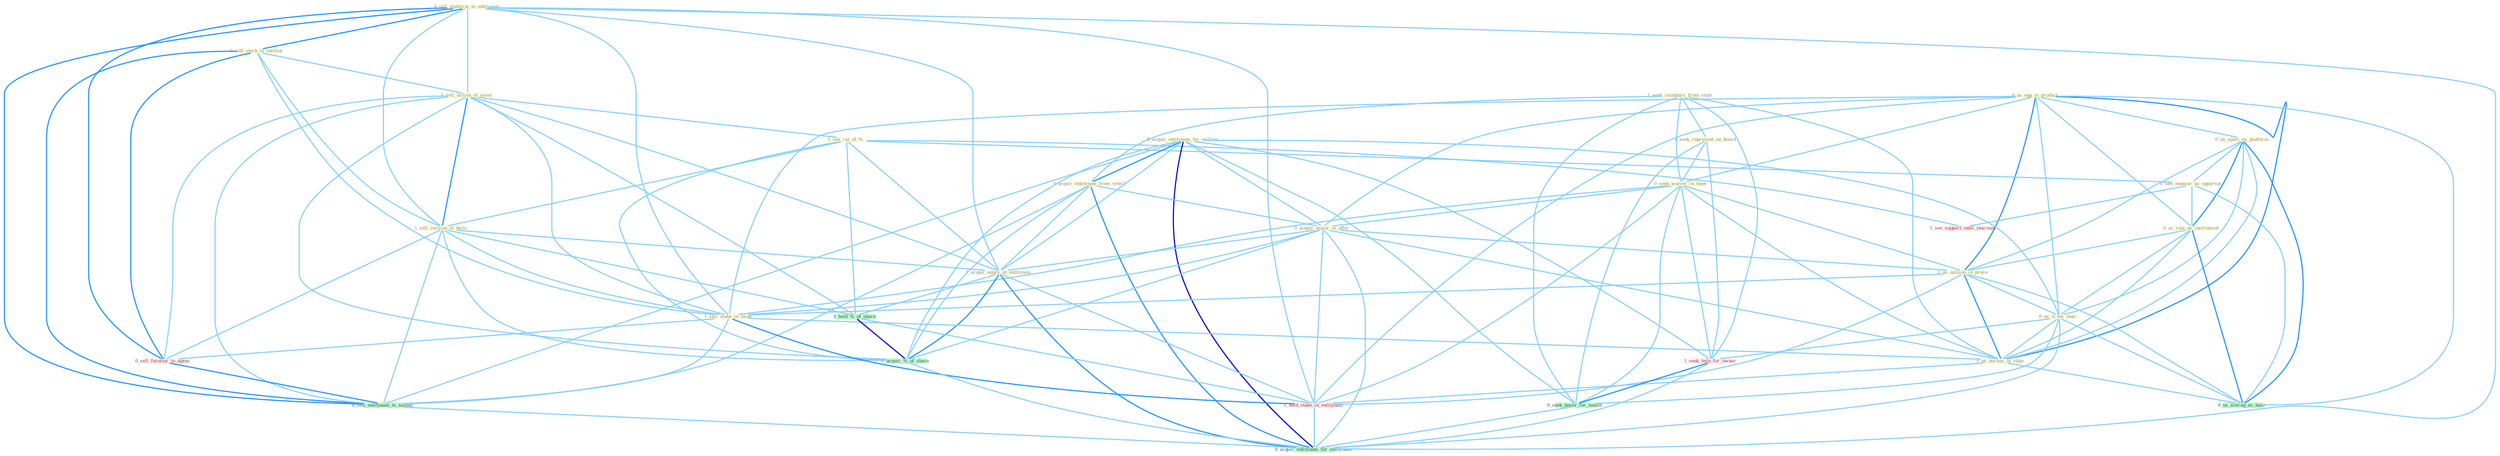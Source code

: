 Graph G{ 
    node
    [shape=polygon,style=filled,width=.5,height=.06,color="#BDFCC9",fixedsize=true,fontsize=4,
    fontcolor="#2f4f4f"];
    {node
    [color="#ffffe0", fontcolor="#8b7d6b"] "1_seek_reimburs_from_state " "1_seek_represent_on_board " "0_sell_platform_to_entitynam " "0_us_egg_in_product " "0_sell_stock_to_institut " "1_sell_billion_of_asset " "0_seek_waiver_in_hope " "1_see_cut_of_% " "0_us_sport_as_platform " "0_acquir_entitynam_for_million " "0_acquir_entitynam_from_vehicl " "0_see_measur_as_opportun " "0_acquir_major_in_offer " "1_sell_version_of_devic " "0_us_rate_as_instrument " "1_acquir_equiti_of_entitynam " "1_us_million_in_proce " "0_us_it_for_year " "1_sell_stake_in_mine " "0_us_bureau_in_state "}
{node [color="#fff0f5", fontcolor="#b22222"] "1_hold_stake_in_entitynam " "1_seek_help_for_owner " "1_see_support_until_yearnum " "0_sell_furnitur_to_agenc "}
edge [color="#B0E2FF"];

	"1_seek_reimburs_from_state " -- "1_seek_represent_on_board " [w="1", color="#87cefa" ];
	"1_seek_reimburs_from_state " -- "0_seek_waiver_in_hope " [w="1", color="#87cefa" ];
	"1_seek_reimburs_from_state " -- "0_acquir_entitynam_from_vehicl " [w="1", color="#87cefa" ];
	"1_seek_reimburs_from_state " -- "0_us_bureau_in_state " [w="1", color="#87cefa" ];
	"1_seek_reimburs_from_state " -- "1_seek_help_for_owner " [w="1", color="#87cefa" ];
	"1_seek_reimburs_from_state " -- "0_seek_buyer_for_month " [w="1", color="#87cefa" ];
	"1_seek_represent_on_board " -- "0_seek_waiver_in_hope " [w="1", color="#87cefa" ];
	"1_seek_represent_on_board " -- "1_seek_help_for_owner " [w="1", color="#87cefa" ];
	"1_seek_represent_on_board " -- "0_seek_buyer_for_month " [w="1", color="#87cefa" ];
	"0_sell_platform_to_entitynam " -- "0_sell_stock_to_institut " [w="2", color="#1e90ff" , len=0.8];
	"0_sell_platform_to_entitynam " -- "1_sell_billion_of_asset " [w="1", color="#87cefa" ];
	"0_sell_platform_to_entitynam " -- "1_sell_version_of_devic " [w="1", color="#87cefa" ];
	"0_sell_platform_to_entitynam " -- "1_acquir_equiti_of_entitynam " [w="1", color="#87cefa" ];
	"0_sell_platform_to_entitynam " -- "1_sell_stake_in_mine " [w="1", color="#87cefa" ];
	"0_sell_platform_to_entitynam " -- "1_hold_stake_in_entitynam " [w="1", color="#87cefa" ];
	"0_sell_platform_to_entitynam " -- "0_sell_furnitur_to_agenc " [w="2", color="#1e90ff" , len=0.8];
	"0_sell_platform_to_entitynam " -- "0_sell_entitynam_to_manag " [w="2", color="#1e90ff" , len=0.8];
	"0_sell_platform_to_entitynam " -- "0_acquir_entitynam_for_entitynam " [w="1", color="#87cefa" ];
	"0_us_egg_in_product " -- "0_seek_waiver_in_hope " [w="1", color="#87cefa" ];
	"0_us_egg_in_product " -- "0_us_sport_as_platform " [w="1", color="#87cefa" ];
	"0_us_egg_in_product " -- "0_acquir_major_in_offer " [w="1", color="#87cefa" ];
	"0_us_egg_in_product " -- "0_us_rate_as_instrument " [w="1", color="#87cefa" ];
	"0_us_egg_in_product " -- "1_us_million_in_proce " [w="2", color="#1e90ff" , len=0.8];
	"0_us_egg_in_product " -- "0_us_it_for_year " [w="1", color="#87cefa" ];
	"0_us_egg_in_product " -- "1_sell_stake_in_mine " [w="1", color="#87cefa" ];
	"0_us_egg_in_product " -- "0_us_bureau_in_state " [w="2", color="#1e90ff" , len=0.8];
	"0_us_egg_in_product " -- "1_hold_stake_in_entitynam " [w="1", color="#87cefa" ];
	"0_us_egg_in_product " -- "0_us_averag_as_base " [w="1", color="#87cefa" ];
	"0_sell_stock_to_institut " -- "1_sell_billion_of_asset " [w="1", color="#87cefa" ];
	"0_sell_stock_to_institut " -- "1_sell_version_of_devic " [w="1", color="#87cefa" ];
	"0_sell_stock_to_institut " -- "1_sell_stake_in_mine " [w="1", color="#87cefa" ];
	"0_sell_stock_to_institut " -- "0_sell_furnitur_to_agenc " [w="2", color="#1e90ff" , len=0.8];
	"0_sell_stock_to_institut " -- "0_sell_entitynam_to_manag " [w="2", color="#1e90ff" , len=0.8];
	"1_sell_billion_of_asset " -- "1_see_cut_of_% " [w="1", color="#87cefa" ];
	"1_sell_billion_of_asset " -- "1_sell_version_of_devic " [w="2", color="#1e90ff" , len=0.8];
	"1_sell_billion_of_asset " -- "1_acquir_equiti_of_entitynam " [w="1", color="#87cefa" ];
	"1_sell_billion_of_asset " -- "1_sell_stake_in_mine " [w="1", color="#87cefa" ];
	"1_sell_billion_of_asset " -- "1_hold_%_of_share " [w="1", color="#87cefa" ];
	"1_sell_billion_of_asset " -- "1_acquir_%_of_share " [w="1", color="#87cefa" ];
	"1_sell_billion_of_asset " -- "0_sell_furnitur_to_agenc " [w="1", color="#87cefa" ];
	"1_sell_billion_of_asset " -- "0_sell_entitynam_to_manag " [w="1", color="#87cefa" ];
	"0_seek_waiver_in_hope " -- "0_acquir_major_in_offer " [w="1", color="#87cefa" ];
	"0_seek_waiver_in_hope " -- "1_us_million_in_proce " [w="1", color="#87cefa" ];
	"0_seek_waiver_in_hope " -- "1_sell_stake_in_mine " [w="1", color="#87cefa" ];
	"0_seek_waiver_in_hope " -- "0_us_bureau_in_state " [w="1", color="#87cefa" ];
	"0_seek_waiver_in_hope " -- "1_hold_stake_in_entitynam " [w="1", color="#87cefa" ];
	"0_seek_waiver_in_hope " -- "1_seek_help_for_owner " [w="1", color="#87cefa" ];
	"0_seek_waiver_in_hope " -- "0_seek_buyer_for_month " [w="1", color="#87cefa" ];
	"1_see_cut_of_% " -- "0_see_measur_as_opportun " [w="1", color="#87cefa" ];
	"1_see_cut_of_% " -- "1_sell_version_of_devic " [w="1", color="#87cefa" ];
	"1_see_cut_of_% " -- "1_acquir_equiti_of_entitynam " [w="1", color="#87cefa" ];
	"1_see_cut_of_% " -- "1_hold_%_of_share " [w="1", color="#87cefa" ];
	"1_see_cut_of_% " -- "1_acquir_%_of_share " [w="1", color="#87cefa" ];
	"1_see_cut_of_% " -- "1_see_support_until_yearnum " [w="1", color="#87cefa" ];
	"0_us_sport_as_platform " -- "0_see_measur_as_opportun " [w="1", color="#87cefa" ];
	"0_us_sport_as_platform " -- "0_us_rate_as_instrument " [w="2", color="#1e90ff" , len=0.8];
	"0_us_sport_as_platform " -- "1_us_million_in_proce " [w="1", color="#87cefa" ];
	"0_us_sport_as_platform " -- "0_us_it_for_year " [w="1", color="#87cefa" ];
	"0_us_sport_as_platform " -- "0_us_bureau_in_state " [w="1", color="#87cefa" ];
	"0_us_sport_as_platform " -- "0_us_averag_as_base " [w="2", color="#1e90ff" , len=0.8];
	"0_acquir_entitynam_for_million " -- "0_acquir_entitynam_from_vehicl " [w="2", color="#1e90ff" , len=0.8];
	"0_acquir_entitynam_for_million " -- "0_acquir_major_in_offer " [w="1", color="#87cefa" ];
	"0_acquir_entitynam_for_million " -- "1_acquir_equiti_of_entitynam " [w="1", color="#87cefa" ];
	"0_acquir_entitynam_for_million " -- "0_us_it_for_year " [w="1", color="#87cefa" ];
	"0_acquir_entitynam_for_million " -- "1_seek_help_for_owner " [w="1", color="#87cefa" ];
	"0_acquir_entitynam_for_million " -- "0_seek_buyer_for_month " [w="1", color="#87cefa" ];
	"0_acquir_entitynam_for_million " -- "1_acquir_%_of_share " [w="1", color="#87cefa" ];
	"0_acquir_entitynam_for_million " -- "0_sell_entitynam_to_manag " [w="1", color="#87cefa" ];
	"0_acquir_entitynam_for_million " -- "0_acquir_entitynam_for_entitynam " [w="3", color="#0000cd" , len=0.6];
	"0_acquir_entitynam_from_vehicl " -- "0_acquir_major_in_offer " [w="1", color="#87cefa" ];
	"0_acquir_entitynam_from_vehicl " -- "1_acquir_equiti_of_entitynam " [w="1", color="#87cefa" ];
	"0_acquir_entitynam_from_vehicl " -- "1_acquir_%_of_share " [w="1", color="#87cefa" ];
	"0_acquir_entitynam_from_vehicl " -- "0_sell_entitynam_to_manag " [w="1", color="#87cefa" ];
	"0_acquir_entitynam_from_vehicl " -- "0_acquir_entitynam_for_entitynam " [w="2", color="#1e90ff" , len=0.8];
	"0_see_measur_as_opportun " -- "0_us_rate_as_instrument " [w="1", color="#87cefa" ];
	"0_see_measur_as_opportun " -- "1_see_support_until_yearnum " [w="1", color="#87cefa" ];
	"0_see_measur_as_opportun " -- "0_us_averag_as_base " [w="1", color="#87cefa" ];
	"0_acquir_major_in_offer " -- "1_acquir_equiti_of_entitynam " [w="1", color="#87cefa" ];
	"0_acquir_major_in_offer " -- "1_us_million_in_proce " [w="1", color="#87cefa" ];
	"0_acquir_major_in_offer " -- "1_sell_stake_in_mine " [w="1", color="#87cefa" ];
	"0_acquir_major_in_offer " -- "0_us_bureau_in_state " [w="1", color="#87cefa" ];
	"0_acquir_major_in_offer " -- "1_hold_stake_in_entitynam " [w="1", color="#87cefa" ];
	"0_acquir_major_in_offer " -- "1_acquir_%_of_share " [w="1", color="#87cefa" ];
	"0_acquir_major_in_offer " -- "0_acquir_entitynam_for_entitynam " [w="1", color="#87cefa" ];
	"1_sell_version_of_devic " -- "1_acquir_equiti_of_entitynam " [w="1", color="#87cefa" ];
	"1_sell_version_of_devic " -- "1_sell_stake_in_mine " [w="1", color="#87cefa" ];
	"1_sell_version_of_devic " -- "1_hold_%_of_share " [w="1", color="#87cefa" ];
	"1_sell_version_of_devic " -- "1_acquir_%_of_share " [w="1", color="#87cefa" ];
	"1_sell_version_of_devic " -- "0_sell_furnitur_to_agenc " [w="1", color="#87cefa" ];
	"1_sell_version_of_devic " -- "0_sell_entitynam_to_manag " [w="1", color="#87cefa" ];
	"0_us_rate_as_instrument " -- "1_us_million_in_proce " [w="1", color="#87cefa" ];
	"0_us_rate_as_instrument " -- "0_us_it_for_year " [w="1", color="#87cefa" ];
	"0_us_rate_as_instrument " -- "0_us_bureau_in_state " [w="1", color="#87cefa" ];
	"0_us_rate_as_instrument " -- "0_us_averag_as_base " [w="2", color="#1e90ff" , len=0.8];
	"1_acquir_equiti_of_entitynam " -- "1_hold_%_of_share " [w="1", color="#87cefa" ];
	"1_acquir_equiti_of_entitynam " -- "1_hold_stake_in_entitynam " [w="1", color="#87cefa" ];
	"1_acquir_equiti_of_entitynam " -- "1_acquir_%_of_share " [w="2", color="#1e90ff" , len=0.8];
	"1_acquir_equiti_of_entitynam " -- "0_acquir_entitynam_for_entitynam " [w="2", color="#1e90ff" , len=0.8];
	"1_us_million_in_proce " -- "0_us_it_for_year " [w="1", color="#87cefa" ];
	"1_us_million_in_proce " -- "1_sell_stake_in_mine " [w="1", color="#87cefa" ];
	"1_us_million_in_proce " -- "0_us_bureau_in_state " [w="2", color="#1e90ff" , len=0.8];
	"1_us_million_in_proce " -- "1_hold_stake_in_entitynam " [w="1", color="#87cefa" ];
	"1_us_million_in_proce " -- "0_us_averag_as_base " [w="1", color="#87cefa" ];
	"0_us_it_for_year " -- "0_us_bureau_in_state " [w="1", color="#87cefa" ];
	"0_us_it_for_year " -- "1_seek_help_for_owner " [w="1", color="#87cefa" ];
	"0_us_it_for_year " -- "0_seek_buyer_for_month " [w="1", color="#87cefa" ];
	"0_us_it_for_year " -- "0_us_averag_as_base " [w="1", color="#87cefa" ];
	"0_us_it_for_year " -- "0_acquir_entitynam_for_entitynam " [w="1", color="#87cefa" ];
	"1_sell_stake_in_mine " -- "0_us_bureau_in_state " [w="1", color="#87cefa" ];
	"1_sell_stake_in_mine " -- "1_hold_stake_in_entitynam " [w="2", color="#1e90ff" , len=0.8];
	"1_sell_stake_in_mine " -- "0_sell_furnitur_to_agenc " [w="1", color="#87cefa" ];
	"1_sell_stake_in_mine " -- "0_sell_entitynam_to_manag " [w="1", color="#87cefa" ];
	"0_us_bureau_in_state " -- "1_hold_stake_in_entitynam " [w="1", color="#87cefa" ];
	"0_us_bureau_in_state " -- "0_us_averag_as_base " [w="1", color="#87cefa" ];
	"1_hold_%_of_share " -- "1_hold_stake_in_entitynam " [w="1", color="#87cefa" ];
	"1_hold_%_of_share " -- "1_acquir_%_of_share " [w="3", color="#0000cd" , len=0.6];
	"1_hold_stake_in_entitynam " -- "0_acquir_entitynam_for_entitynam " [w="1", color="#87cefa" ];
	"1_seek_help_for_owner " -- "0_seek_buyer_for_month " [w="2", color="#1e90ff" , len=0.8];
	"1_seek_help_for_owner " -- "0_acquir_entitynam_for_entitynam " [w="1", color="#87cefa" ];
	"0_seek_buyer_for_month " -- "0_acquir_entitynam_for_entitynam " [w="1", color="#87cefa" ];
	"1_acquir_%_of_share " -- "0_acquir_entitynam_for_entitynam " [w="1", color="#87cefa" ];
	"0_sell_furnitur_to_agenc " -- "0_sell_entitynam_to_manag " [w="2", color="#1e90ff" , len=0.8];
	"0_sell_entitynam_to_manag " -- "0_acquir_entitynam_for_entitynam " [w="1", color="#87cefa" ];
}